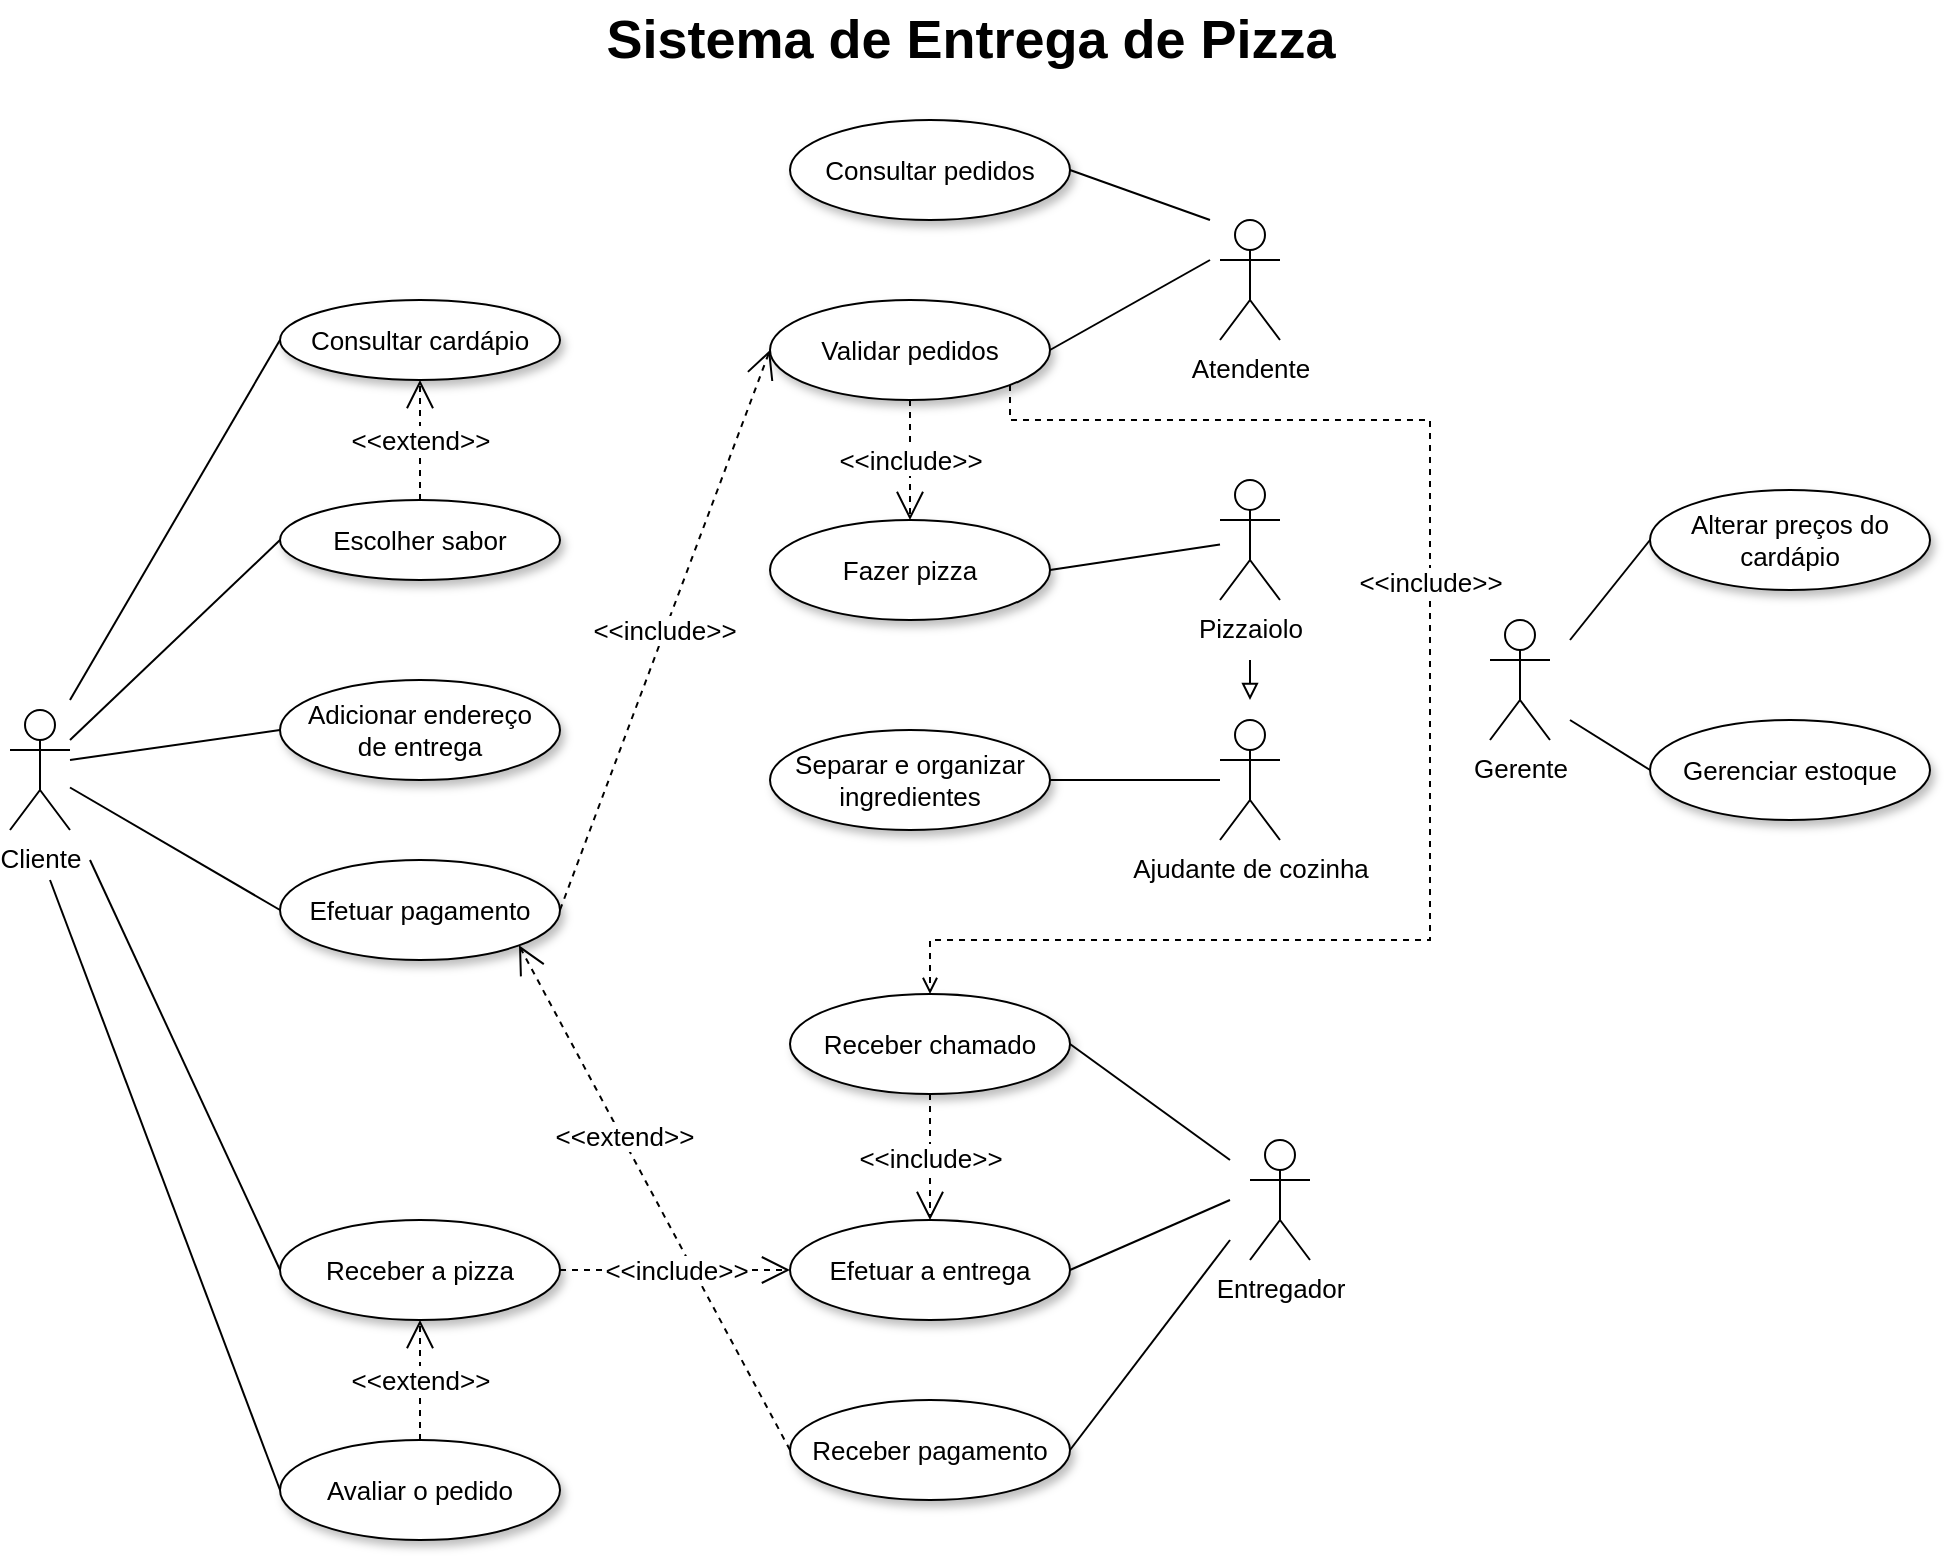 <mxfile version="15.6.2" type="github">
  <diagram id="GuWOcFusu7p0PfRMNaqz" name="Página-1">
    <mxGraphModel dx="1634" dy="771" grid="1" gridSize="10" guides="1" tooltips="1" connect="1" arrows="1" fold="1" page="1" pageScale="1" pageWidth="1169" pageHeight="827" math="0" shadow="0">
      <root>
        <mxCell id="0" />
        <mxCell id="1" parent="0" />
        <mxCell id="1k9wX1MhXVBroX1f29-E-1" value="Sistema de Entrega de Pizza" style="text;html=1;resizable=0;autosize=1;align=center;verticalAlign=middle;points=[];fillColor=none;strokeColor=none;rounded=0;strokeWidth=1;fontSize=27;fontStyle=1" vertex="1" parent="1">
          <mxGeometry x="395" y="40" width="380" height="40" as="geometry" />
        </mxCell>
        <mxCell id="1k9wX1MhXVBroX1f29-E-5" value="Cliente" style="shape=umlActor;verticalLabelPosition=bottom;verticalAlign=top;html=1;outlineConnect=0;fontSize=13;strokeWidth=1;" vertex="1" parent="1">
          <mxGeometry x="105" y="395" width="30" height="60" as="geometry" />
        </mxCell>
        <mxCell id="1k9wX1MhXVBroX1f29-E-8" value="Entregador" style="shape=umlActor;verticalLabelPosition=bottom;verticalAlign=top;html=1;outlineConnect=0;fontSize=13;strokeWidth=1;" vertex="1" parent="1">
          <mxGeometry x="725" y="610" width="30" height="60" as="geometry" />
        </mxCell>
        <mxCell id="1k9wX1MhXVBroX1f29-E-10" value="Ajudante de cozinha" style="shape=umlActor;verticalLabelPosition=bottom;verticalAlign=top;html=1;outlineConnect=0;fontSize=13;strokeWidth=1;" vertex="1" parent="1">
          <mxGeometry x="710" y="400" width="30" height="60" as="geometry" />
        </mxCell>
        <mxCell id="1k9wX1MhXVBroX1f29-E-11" value="Gerente" style="shape=umlActor;verticalLabelPosition=bottom;verticalAlign=top;html=1;outlineConnect=0;fontSize=13;strokeWidth=1;" vertex="1" parent="1">
          <mxGeometry x="845" y="350" width="30" height="60" as="geometry" />
        </mxCell>
        <mxCell id="1k9wX1MhXVBroX1f29-E-12" value="Consultar cardápio" style="ellipse;whiteSpace=wrap;html=1;fontSize=13;strokeWidth=1;align=center;shadow=1;" vertex="1" parent="1">
          <mxGeometry x="240" y="190" width="140" height="40" as="geometry" />
        </mxCell>
        <mxCell id="1k9wX1MhXVBroX1f29-E-13" value="Escolher sabor" style="ellipse;whiteSpace=wrap;html=1;fontSize=13;strokeWidth=1;align=center;shadow=1;" vertex="1" parent="1">
          <mxGeometry x="240" y="290" width="140" height="40" as="geometry" />
        </mxCell>
        <mxCell id="1k9wX1MhXVBroX1f29-E-14" value="Adicionar endereço &lt;br&gt;de entrega" style="ellipse;whiteSpace=wrap;html=1;fontSize=13;strokeWidth=1;align=center;shadow=1;" vertex="1" parent="1">
          <mxGeometry x="240" y="380" width="140" height="50" as="geometry" />
        </mxCell>
        <mxCell id="1k9wX1MhXVBroX1f29-E-15" value="Efetuar pagamento" style="ellipse;whiteSpace=wrap;html=1;fontSize=13;strokeWidth=1;align=center;shadow=1;" vertex="1" parent="1">
          <mxGeometry x="240" y="470" width="140" height="50" as="geometry" />
        </mxCell>
        <mxCell id="1k9wX1MhXVBroX1f29-E-17" value="Consultar pedidos" style="ellipse;whiteSpace=wrap;html=1;fontSize=13;strokeWidth=1;align=center;shadow=1;" vertex="1" parent="1">
          <mxGeometry x="495" y="100" width="140" height="50" as="geometry" />
        </mxCell>
        <mxCell id="1k9wX1MhXVBroX1f29-E-18" value="Atendente" style="shape=umlActor;verticalLabelPosition=bottom;verticalAlign=top;html=1;outlineConnect=0;fontSize=13;strokeWidth=1;" vertex="1" parent="1">
          <mxGeometry x="710" y="150" width="30" height="60" as="geometry" />
        </mxCell>
        <mxCell id="1k9wX1MhXVBroX1f29-E-19" value="Pizzaiolo" style="shape=umlActor;verticalLabelPosition=bottom;verticalAlign=top;html=1;outlineConnect=0;fontSize=13;strokeWidth=1;" vertex="1" parent="1">
          <mxGeometry x="710" y="280" width="30" height="60" as="geometry" />
        </mxCell>
        <mxCell id="1k9wX1MhXVBroX1f29-E-67" value="" style="edgeStyle=orthogonalEdgeStyle;rounded=0;orthogonalLoop=1;jettySize=auto;html=1;fontSize=13;entryX=0.5;entryY=0;entryDx=0;entryDy=0;dashed=1;endArrow=open;endFill=0;" edge="1" parent="1" source="1k9wX1MhXVBroX1f29-E-20" target="1k9wX1MhXVBroX1f29-E-25">
          <mxGeometry relative="1" as="geometry">
            <mxPoint x="635" y="520" as="targetPoint" />
            <Array as="points">
              <mxPoint x="605" y="250" />
              <mxPoint x="815" y="250" />
              <mxPoint x="815" y="510" />
              <mxPoint x="565" y="510" />
            </Array>
          </mxGeometry>
        </mxCell>
        <mxCell id="1k9wX1MhXVBroX1f29-E-68" value="&amp;lt;&amp;lt;include&amp;gt;&amp;gt;" style="edgeLabel;html=1;align=center;verticalAlign=middle;resizable=0;points=[];fontSize=13;" vertex="1" connectable="0" parent="1k9wX1MhXVBroX1f29-E-67">
          <mxGeometry x="0.16" y="-3" relative="1" as="geometry">
            <mxPoint x="3" y="-135" as="offset" />
          </mxGeometry>
        </mxCell>
        <mxCell id="1k9wX1MhXVBroX1f29-E-20" value="Validar pedidos" style="ellipse;whiteSpace=wrap;html=1;fontSize=13;strokeWidth=1;align=center;shadow=1;" vertex="1" parent="1">
          <mxGeometry x="485" y="190" width="140" height="50" as="geometry" />
        </mxCell>
        <mxCell id="1k9wX1MhXVBroX1f29-E-22" value="Fazer pizza" style="ellipse;whiteSpace=wrap;html=1;fontSize=13;strokeWidth=1;align=center;shadow=1;" vertex="1" parent="1">
          <mxGeometry x="485" y="300" width="140" height="50" as="geometry" />
        </mxCell>
        <mxCell id="1k9wX1MhXVBroX1f29-E-23" value="Separar e organizar ingredientes" style="ellipse;whiteSpace=wrap;html=1;fontSize=13;strokeWidth=1;align=center;shadow=1;" vertex="1" parent="1">
          <mxGeometry x="485" y="405" width="140" height="50" as="geometry" />
        </mxCell>
        <mxCell id="1k9wX1MhXVBroX1f29-E-25" value="Receber chamado" style="ellipse;whiteSpace=wrap;html=1;fontSize=13;strokeWidth=1;align=center;shadow=1;" vertex="1" parent="1">
          <mxGeometry x="495" y="537" width="140" height="50" as="geometry" />
        </mxCell>
        <mxCell id="1k9wX1MhXVBroX1f29-E-26" value="Efetuar a entrega" style="ellipse;whiteSpace=wrap;html=1;fontSize=13;strokeWidth=1;align=center;shadow=1;" vertex="1" parent="1">
          <mxGeometry x="495" y="650" width="140" height="50" as="geometry" />
        </mxCell>
        <mxCell id="1k9wX1MhXVBroX1f29-E-27" value="Receber a pizza" style="ellipse;whiteSpace=wrap;html=1;fontSize=13;strokeWidth=1;align=center;shadow=1;" vertex="1" parent="1">
          <mxGeometry x="240" y="650" width="140" height="50" as="geometry" />
        </mxCell>
        <mxCell id="1k9wX1MhXVBroX1f29-E-28" value="Avaliar o pedido" style="ellipse;whiteSpace=wrap;html=1;fontSize=13;strokeWidth=1;align=center;shadow=1;" vertex="1" parent="1">
          <mxGeometry x="240" y="760" width="140" height="50" as="geometry" />
        </mxCell>
        <mxCell id="1k9wX1MhXVBroX1f29-E-29" value="Gerenciar estoque" style="ellipse;whiteSpace=wrap;html=1;fontSize=13;strokeWidth=1;align=center;shadow=1;" vertex="1" parent="1">
          <mxGeometry x="925" y="400" width="140" height="50" as="geometry" />
        </mxCell>
        <mxCell id="1k9wX1MhXVBroX1f29-E-30" value="Alterar preços do cardápio" style="ellipse;whiteSpace=wrap;html=1;fontSize=13;strokeWidth=1;align=center;shadow=1;" vertex="1" parent="1">
          <mxGeometry x="925" y="285" width="140" height="50" as="geometry" />
        </mxCell>
        <mxCell id="1k9wX1MhXVBroX1f29-E-33" value="" style="endArrow=none;html=1;rounded=0;fontSize=13;entryX=0;entryY=0.5;entryDx=0;entryDy=0;" edge="1" parent="1" source="1k9wX1MhXVBroX1f29-E-5" target="1k9wX1MhXVBroX1f29-E-15">
          <mxGeometry width="50" height="50" relative="1" as="geometry">
            <mxPoint x="145" y="455" as="sourcePoint" />
            <mxPoint x="195" y="405" as="targetPoint" />
          </mxGeometry>
        </mxCell>
        <mxCell id="1k9wX1MhXVBroX1f29-E-34" value="" style="endArrow=none;html=1;rounded=0;fontSize=13;entryX=0;entryY=0.5;entryDx=0;entryDy=0;" edge="1" parent="1" target="1k9wX1MhXVBroX1f29-E-14">
          <mxGeometry width="50" height="50" relative="1" as="geometry">
            <mxPoint x="135" y="420" as="sourcePoint" />
            <mxPoint x="215" y="370" as="targetPoint" />
          </mxGeometry>
        </mxCell>
        <mxCell id="1k9wX1MhXVBroX1f29-E-35" value="" style="endArrow=none;html=1;rounded=0;fontSize=13;entryX=0;entryY=0.5;entryDx=0;entryDy=0;" edge="1" parent="1" target="1k9wX1MhXVBroX1f29-E-13">
          <mxGeometry width="50" height="50" relative="1" as="geometry">
            <mxPoint x="135" y="410" as="sourcePoint" />
            <mxPoint x="195" y="350" as="targetPoint" />
          </mxGeometry>
        </mxCell>
        <mxCell id="1k9wX1MhXVBroX1f29-E-36" value="" style="endArrow=none;html=1;rounded=0;fontSize=13;entryX=0;entryY=0.5;entryDx=0;entryDy=0;" edge="1" parent="1" target="1k9wX1MhXVBroX1f29-E-12">
          <mxGeometry width="50" height="50" relative="1" as="geometry">
            <mxPoint x="135" y="390" as="sourcePoint" />
            <mxPoint x="205" y="305" as="targetPoint" />
          </mxGeometry>
        </mxCell>
        <mxCell id="1k9wX1MhXVBroX1f29-E-37" value="" style="endArrow=none;html=1;rounded=0;fontSize=13;entryX=0;entryY=0.5;entryDx=0;entryDy=0;" edge="1" parent="1" target="1k9wX1MhXVBroX1f29-E-27">
          <mxGeometry width="50" height="50" relative="1" as="geometry">
            <mxPoint x="145" y="470" as="sourcePoint" />
            <mxPoint x="175" y="562" as="targetPoint" />
          </mxGeometry>
        </mxCell>
        <mxCell id="1k9wX1MhXVBroX1f29-E-38" value="&amp;lt;&amp;lt;include&amp;gt;&amp;gt;" style="endArrow=open;endSize=12;dashed=1;html=1;rounded=0;fontSize=13;exitX=1;exitY=0.5;exitDx=0;exitDy=0;entryX=0;entryY=0.5;entryDx=0;entryDy=0;" edge="1" parent="1" source="1k9wX1MhXVBroX1f29-E-15" target="1k9wX1MhXVBroX1f29-E-20">
          <mxGeometry width="160" relative="1" as="geometry">
            <mxPoint x="395" y="500" as="sourcePoint" />
            <mxPoint x="555" y="500" as="targetPoint" />
          </mxGeometry>
        </mxCell>
        <mxCell id="1k9wX1MhXVBroX1f29-E-41" value="&amp;lt;&amp;lt;extend&amp;gt;&amp;gt;" style="endArrow=open;endSize=12;dashed=1;html=1;rounded=0;fontSize=13;entryX=0.5;entryY=1;entryDx=0;entryDy=0;" edge="1" parent="1" source="1k9wX1MhXVBroX1f29-E-13" target="1k9wX1MhXVBroX1f29-E-12">
          <mxGeometry width="160" relative="1" as="geometry">
            <mxPoint x="345" y="350" as="sourcePoint" />
            <mxPoint x="505" y="350" as="targetPoint" />
          </mxGeometry>
        </mxCell>
        <mxCell id="1k9wX1MhXVBroX1f29-E-43" value="" style="endArrow=none;html=1;rounded=0;fontSize=13;exitX=1;exitY=0.5;exitDx=0;exitDy=0;" edge="1" parent="1" source="1k9wX1MhXVBroX1f29-E-17">
          <mxGeometry width="50" height="50" relative="1" as="geometry">
            <mxPoint x="655" y="100" as="sourcePoint" />
            <mxPoint x="705" y="150" as="targetPoint" />
          </mxGeometry>
        </mxCell>
        <mxCell id="1k9wX1MhXVBroX1f29-E-44" value="" style="endArrow=none;html=1;rounded=0;fontSize=13;exitX=1;exitY=0.5;exitDx=0;exitDy=0;" edge="1" parent="1" source="1k9wX1MhXVBroX1f29-E-20">
          <mxGeometry width="50" height="50" relative="1" as="geometry">
            <mxPoint x="635" y="370" as="sourcePoint" />
            <mxPoint x="705" y="170" as="targetPoint" />
          </mxGeometry>
        </mxCell>
        <mxCell id="1k9wX1MhXVBroX1f29-E-46" value="" style="endArrow=none;html=1;rounded=0;fontSize=13;exitX=1;exitY=0.5;exitDx=0;exitDy=0;" edge="1" parent="1" source="1k9wX1MhXVBroX1f29-E-22" target="1k9wX1MhXVBroX1f29-E-19">
          <mxGeometry width="50" height="50" relative="1" as="geometry">
            <mxPoint x="635" y="380" as="sourcePoint" />
            <mxPoint x="705" y="320" as="targetPoint" />
          </mxGeometry>
        </mxCell>
        <mxCell id="1k9wX1MhXVBroX1f29-E-47" value="" style="endArrow=none;html=1;rounded=0;fontSize=13;" edge="1" parent="1" target="1k9wX1MhXVBroX1f29-E-10">
          <mxGeometry width="50" height="50" relative="1" as="geometry">
            <mxPoint x="625" y="430" as="sourcePoint" />
            <mxPoint x="695" y="440" as="targetPoint" />
          </mxGeometry>
        </mxCell>
        <mxCell id="1k9wX1MhXVBroX1f29-E-50" value="" style="endArrow=none;html=1;rounded=0;fontSize=13;exitX=1;exitY=0.5;exitDx=0;exitDy=0;" edge="1" parent="1" source="1k9wX1MhXVBroX1f29-E-25">
          <mxGeometry width="50" height="50" relative="1" as="geometry">
            <mxPoint x="635" y="580" as="sourcePoint" />
            <mxPoint x="715" y="620" as="targetPoint" />
          </mxGeometry>
        </mxCell>
        <mxCell id="1k9wX1MhXVBroX1f29-E-51" value="" style="endArrow=none;html=1;rounded=0;fontSize=13;exitX=1;exitY=0.5;exitDx=0;exitDy=0;" edge="1" parent="1" source="1k9wX1MhXVBroX1f29-E-26">
          <mxGeometry width="50" height="50" relative="1" as="geometry">
            <mxPoint x="635" y="660" as="sourcePoint" />
            <mxPoint x="715" y="640" as="targetPoint" />
          </mxGeometry>
        </mxCell>
        <mxCell id="1k9wX1MhXVBroX1f29-E-55" value="" style="endArrow=none;html=1;rounded=0;fontSize=13;exitX=0;exitY=0.5;exitDx=0;exitDy=0;" edge="1" parent="1" source="1k9wX1MhXVBroX1f29-E-28">
          <mxGeometry width="50" height="50" relative="1" as="geometry">
            <mxPoint x="365" y="580" as="sourcePoint" />
            <mxPoint x="125" y="480" as="targetPoint" />
          </mxGeometry>
        </mxCell>
        <mxCell id="1k9wX1MhXVBroX1f29-E-56" value="Receber pagamento" style="ellipse;whiteSpace=wrap;html=1;fontSize=13;strokeWidth=1;align=center;shadow=1;" vertex="1" parent="1">
          <mxGeometry x="495" y="740" width="140" height="50" as="geometry" />
        </mxCell>
        <mxCell id="1k9wX1MhXVBroX1f29-E-57" value="" style="endArrow=none;html=1;rounded=0;fontSize=13;exitX=1;exitY=0.5;exitDx=0;exitDy=0;" edge="1" parent="1" source="1k9wX1MhXVBroX1f29-E-56">
          <mxGeometry width="50" height="50" relative="1" as="geometry">
            <mxPoint x="505" y="580" as="sourcePoint" />
            <mxPoint x="715" y="660" as="targetPoint" />
          </mxGeometry>
        </mxCell>
        <mxCell id="1k9wX1MhXVBroX1f29-E-58" value="&amp;lt;&amp;lt;extend&amp;gt;&amp;gt;" style="endArrow=open;endSize=12;dashed=1;html=1;rounded=0;fontSize=13;entryX=1;entryY=1;entryDx=0;entryDy=0;exitX=0;exitY=0.5;exitDx=0;exitDy=0;" edge="1" parent="1" source="1k9wX1MhXVBroX1f29-E-56" target="1k9wX1MhXVBroX1f29-E-15">
          <mxGeometry x="0.243" y="-1" width="160" relative="1" as="geometry">
            <mxPoint x="465" y="740" as="sourcePoint" />
            <mxPoint x="465" y="680" as="targetPoint" />
            <mxPoint as="offset" />
          </mxGeometry>
        </mxCell>
        <mxCell id="1k9wX1MhXVBroX1f29-E-59" value="&amp;lt;&amp;lt;include&amp;gt;&amp;gt;" style="endArrow=open;endSize=12;dashed=1;html=1;rounded=0;fontSize=13;exitX=1;exitY=0.5;exitDx=0;exitDy=0;entryX=0;entryY=0.5;entryDx=0;entryDy=0;" edge="1" parent="1" source="1k9wX1MhXVBroX1f29-E-27" target="1k9wX1MhXVBroX1f29-E-26">
          <mxGeometry width="160" relative="1" as="geometry">
            <mxPoint x="395" y="505" as="sourcePoint" />
            <mxPoint x="495" y="175" as="targetPoint" />
          </mxGeometry>
        </mxCell>
        <mxCell id="1k9wX1MhXVBroX1f29-E-60" value="" style="endArrow=none;html=1;rounded=0;fontSize=13;entryX=0;entryY=0.5;entryDx=0;entryDy=0;" edge="1" parent="1" target="1k9wX1MhXVBroX1f29-E-30">
          <mxGeometry width="50" height="50" relative="1" as="geometry">
            <mxPoint x="885" y="360" as="sourcePoint" />
            <mxPoint x="775" y="530" as="targetPoint" />
          </mxGeometry>
        </mxCell>
        <mxCell id="1k9wX1MhXVBroX1f29-E-61" value="" style="endArrow=none;html=1;rounded=0;fontSize=13;entryX=0;entryY=0.5;entryDx=0;entryDy=0;" edge="1" parent="1" target="1k9wX1MhXVBroX1f29-E-29">
          <mxGeometry width="50" height="50" relative="1" as="geometry">
            <mxPoint x="885" y="400" as="sourcePoint" />
            <mxPoint x="775" y="530" as="targetPoint" />
          </mxGeometry>
        </mxCell>
        <mxCell id="1k9wX1MhXVBroX1f29-E-64" value="" style="endArrow=block;html=1;rounded=0;fontSize=13;endFill=0;" edge="1" parent="1">
          <mxGeometry width="50" height="50" relative="1" as="geometry">
            <mxPoint x="725" y="370" as="sourcePoint" />
            <mxPoint x="725" y="390" as="targetPoint" />
          </mxGeometry>
        </mxCell>
        <mxCell id="1k9wX1MhXVBroX1f29-E-65" value="&amp;lt;&amp;lt;extend&amp;gt;&amp;gt;" style="endArrow=open;endSize=12;dashed=1;html=1;rounded=0;fontSize=13;entryX=0.5;entryY=1;entryDx=0;entryDy=0;exitX=0.5;exitY=0;exitDx=0;exitDy=0;" edge="1" parent="1" source="1k9wX1MhXVBroX1f29-E-28" target="1k9wX1MhXVBroX1f29-E-27">
          <mxGeometry width="160" relative="1" as="geometry">
            <mxPoint x="455.5" y="902.32" as="sourcePoint" />
            <mxPoint x="324.997" y="669.998" as="targetPoint" />
            <mxPoint as="offset" />
          </mxGeometry>
        </mxCell>
        <mxCell id="1k9wX1MhXVBroX1f29-E-66" value="&amp;lt;&amp;lt;include&amp;gt;&amp;gt;" style="endArrow=open;endSize=12;dashed=1;html=1;rounded=0;fontSize=13;exitX=0.5;exitY=1;exitDx=0;exitDy=0;entryX=0.5;entryY=0;entryDx=0;entryDy=0;" edge="1" parent="1" source="1k9wX1MhXVBroX1f29-E-20" target="1k9wX1MhXVBroX1f29-E-22">
          <mxGeometry width="160" relative="1" as="geometry">
            <mxPoint x="565" y="260" as="sourcePoint" />
            <mxPoint x="665" y="-20" as="targetPoint" />
          </mxGeometry>
        </mxCell>
        <mxCell id="1k9wX1MhXVBroX1f29-E-69" value="&amp;lt;&amp;lt;include&amp;gt;&amp;gt;" style="endArrow=open;endSize=12;dashed=1;html=1;rounded=0;fontSize=13;exitX=0.5;exitY=1;exitDx=0;exitDy=0;entryX=0.5;entryY=0;entryDx=0;entryDy=0;" edge="1" parent="1" source="1k9wX1MhXVBroX1f29-E-25" target="1k9wX1MhXVBroX1f29-E-26">
          <mxGeometry width="160" relative="1" as="geometry">
            <mxPoint x="405" y="655" as="sourcePoint" />
            <mxPoint x="505" y="665" as="targetPoint" />
          </mxGeometry>
        </mxCell>
      </root>
    </mxGraphModel>
  </diagram>
</mxfile>
